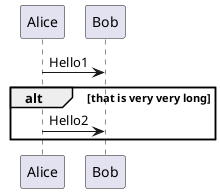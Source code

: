 {
  "sha1": "fuir3ji9yvso6f3twq0g9namv16xe2d",
  "insertion": {
    "when": "2024-06-01T09:03:06.704Z",
    "user": "plantuml@gmail.com"
  }
}
@startuml
Alice -> Bob : Hello1
alt that is very very long
Alice -> Bob : Hello2
end
@enduml
